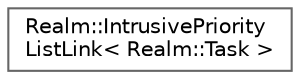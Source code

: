 digraph "Graphical Class Hierarchy"
{
 // LATEX_PDF_SIZE
  bgcolor="transparent";
  edge [fontname=Helvetica,fontsize=10,labelfontname=Helvetica,labelfontsize=10];
  node [fontname=Helvetica,fontsize=10,shape=box,height=0.2,width=0.4];
  rankdir="LR";
  Node0 [id="Node000000",label="Realm::IntrusivePriority\lListLink\< Realm::Task \>",height=0.2,width=0.4,color="grey40", fillcolor="white", style="filled",URL="$structRealm_1_1IntrusivePriorityListLink.html",tooltip=" "];
}
